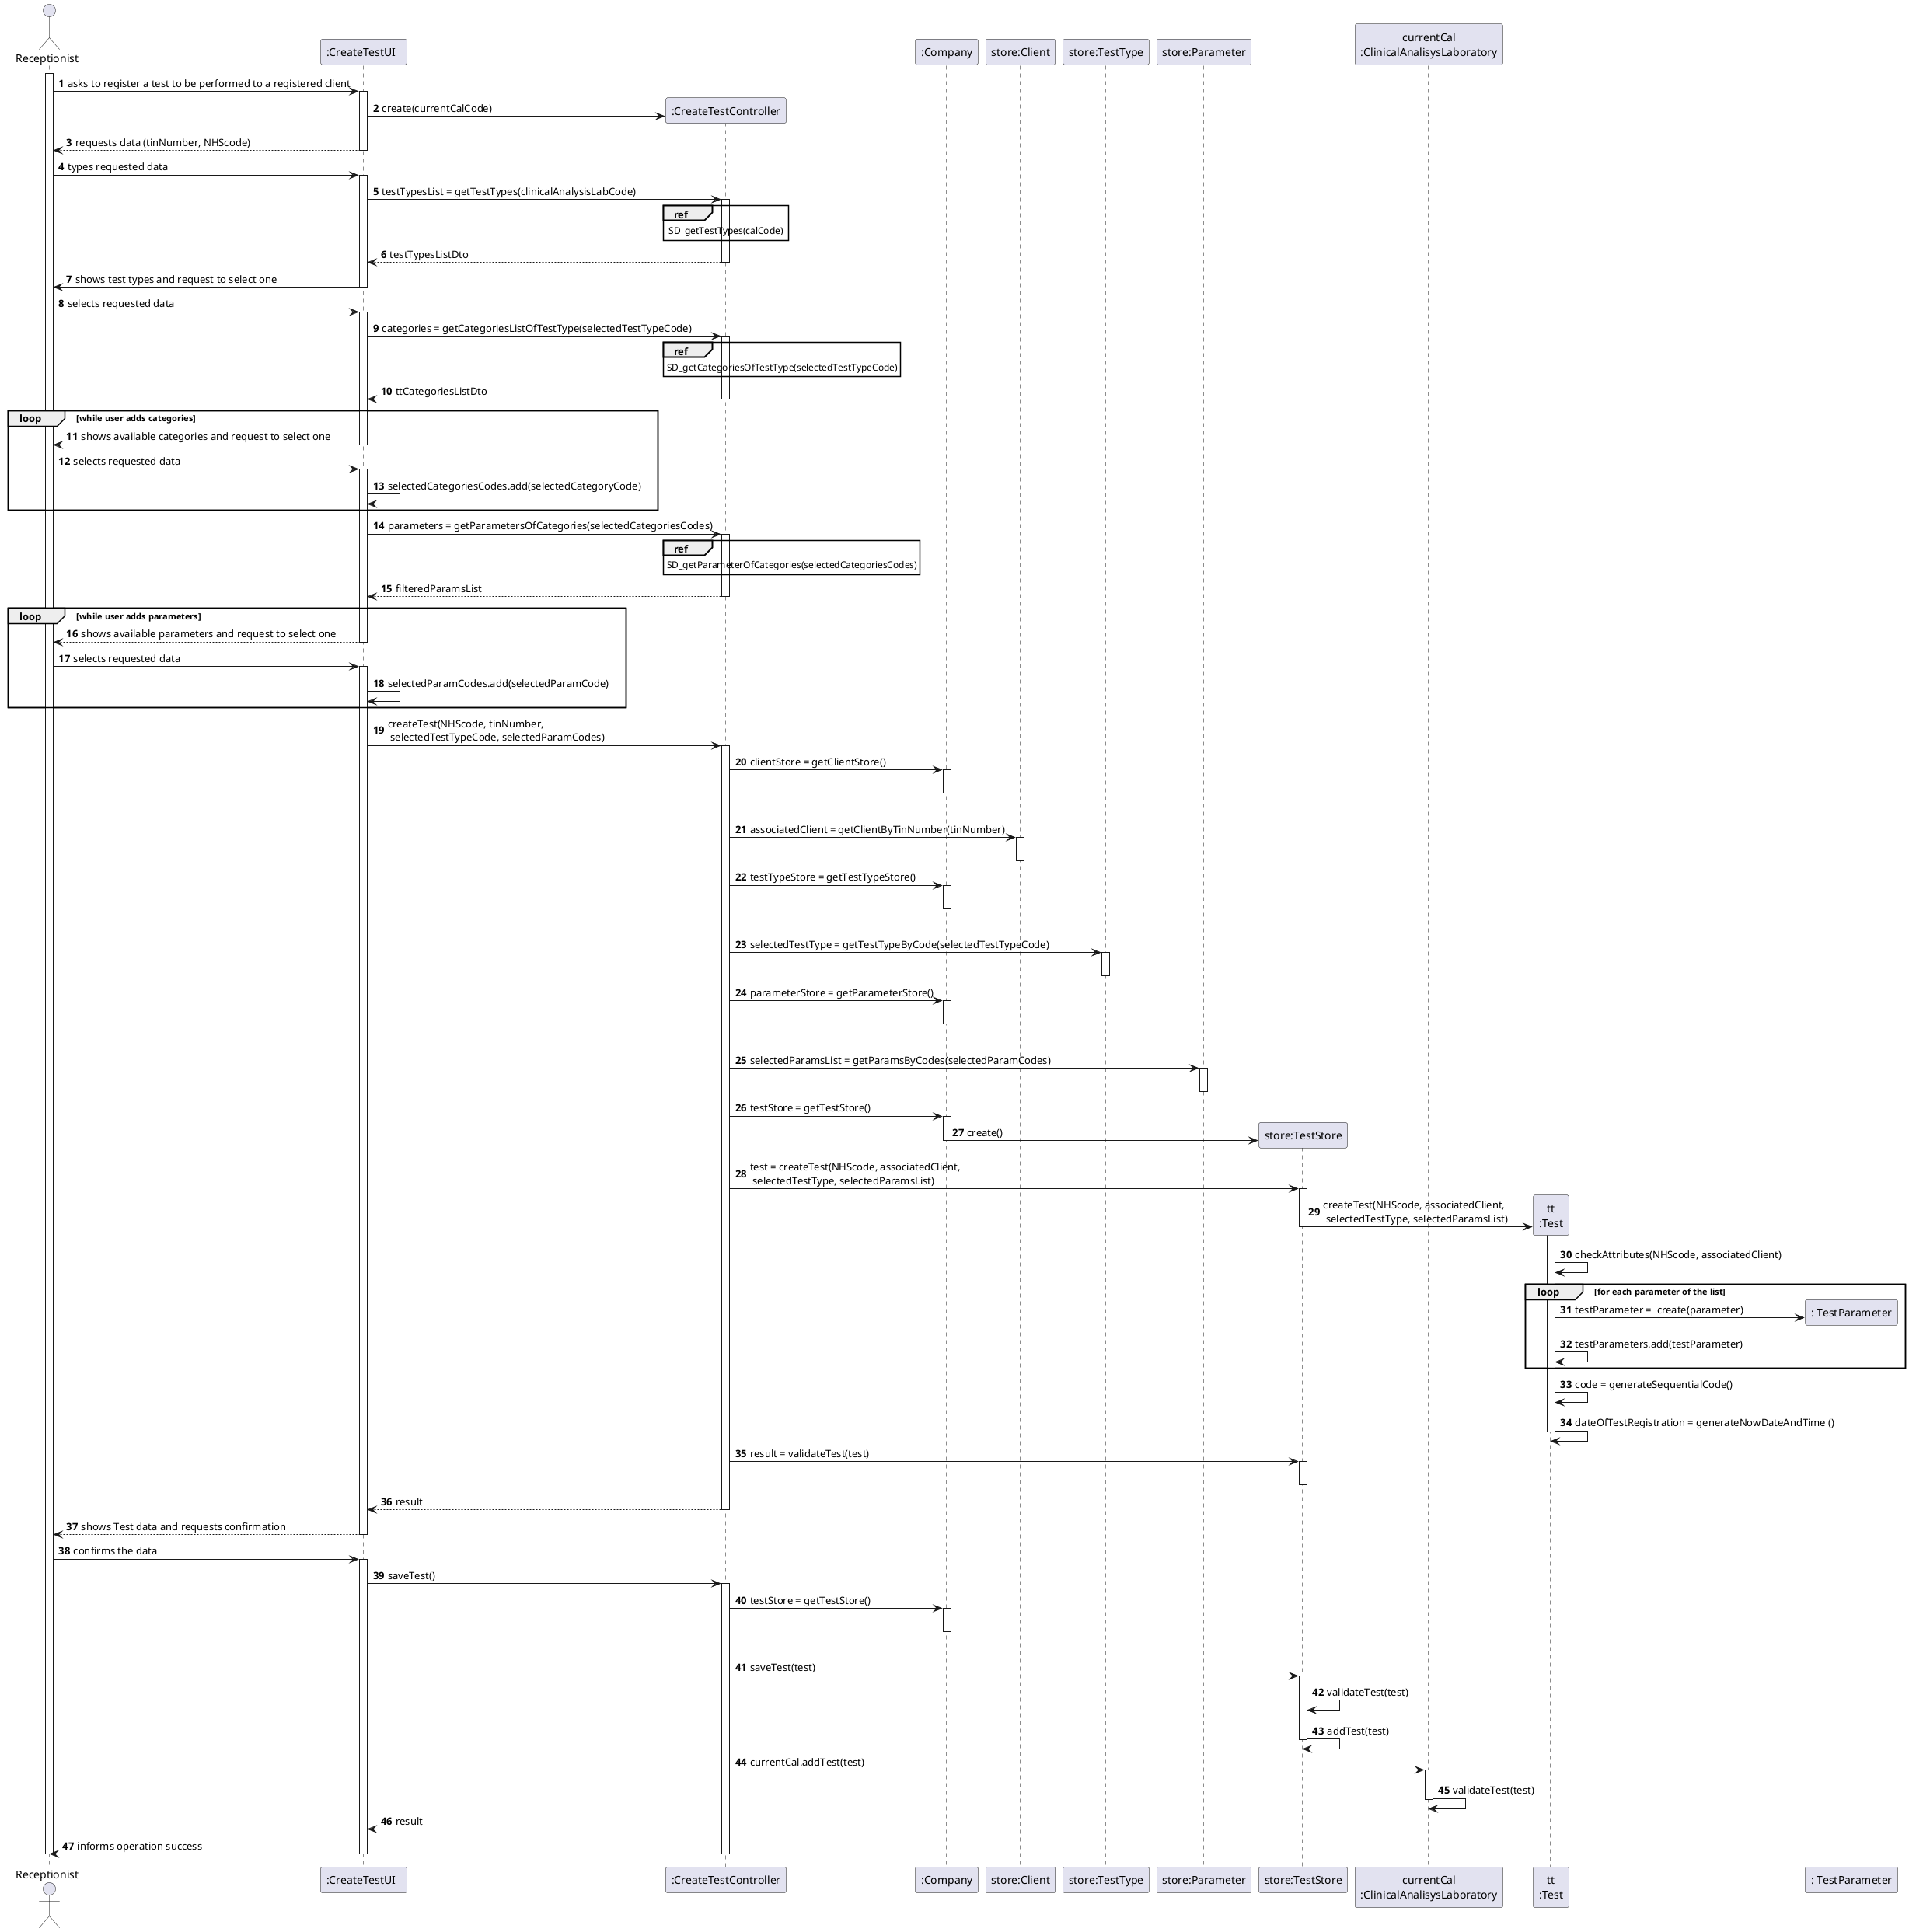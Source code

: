 @startuml
autonumber
'hide footbox
actor "Receptionist" as ADM

participant ":CreateTestUI  " as UI
participant ":CreateTestController" as CTRL
participant ":Company" as PLAT
participant "store:Client" as CLIENT_STORE
participant "store:TestType" as TEST_TYPE_STORE
participant "store:Parameter" as PARAM_STORE

/'participant ":Platform" as PLAT'/
participant "store:TestStore" as ORG
participant "currentCal\n:ClinicalAnalisysLaboratory" as CAL
participant "tt\n:Test" as TAREFA
participant ": TestParameter" as tp

activate ADM
ADM -> UI : asks to register a test to be performed to a registered client
activate UI

UI -> CTRL**: create(currentCalCode)


UI --> ADM : requests data (tinNumber, NHScode)
deactivate UI


ADM -> UI : types requested data
activate UI
UI -> CTRL : testTypesList = getTestTypes(clinicalAnalysisLabCode)
activate CTRL
ref over CTRL
SD_getTestTypes(calCode)
end
CTRL --> UI : testTypesListDto
deactivate CTRL
UI -> ADM : shows test types and request to select one
deactivate UI

ADM -> UI : selects requested data
activate UI

UI -> CTRL : categories = getCategoriesListOfTestType(selectedTestTypeCode)
activate CTRL
ref over CTRL
SD_getCategoriesOfTestType(selectedTestTypeCode)
end

CTRL --> UI : ttCategoriesListDto
deactivate CTRL

loop while user adds categories
UI --> ADM : shows available categories and request to select one
deactivate PLAT
deactivate UI


ADM -> UI : selects requested data
activate UI
UI -> UI : selectedCategoriesCodes.add(selectedCategoryCode)
end

UI -> CTRL : parameters = getParametersOfCategories(selectedCategoriesCodes)
activate CTRL
ref over CTRL
SD_getParameterOfCategories(selectedCategoriesCodes)
end

CTRL --> UI : filteredParamsList
deactivate CTRL

loop while user adds parameters
UI --> ADM : shows available parameters and request to select one
deactivate PLAT
deactivate UI


ADM -> UI : selects requested data
activate UI
UI -> UI : selectedParamCodes.add(selectedParamCode)
end

UI -> CTRL : createTest(NHScode, tinNumber,\n selectedTestTypeCode, selectedParamCodes)
activate CTRL
CTRL -> PLAT : clientStore = getClientStore()
activate PLAT
|||
deactivate PLAT


CTRL -> CLIENT_STORE : associatedClient = getClientByTinNumber(tinNumber)
activate CLIENT_STORE
deactivate CLIENT_STORE



CTRL -> PLAT : testTypeStore = getTestTypeStore()
activate PLAT
|||
deactivate PLAT

CTRL -> TEST_TYPE_STORE : selectedTestType = getTestTypeByCode(selectedTestTypeCode)
activate TEST_TYPE_STORE
deactivate TEST_TYPE_STORE

CTRL -> PLAT : parameterStore = getParameterStore()
activate PLAT
|||
deactivate PLAT

CTRL -> PARAM_STORE : selectedParamsList = getParamsByCodes(selectedParamCodes)
activate PARAM_STORE
deactivate PARAM_STORE


CTRL -> PLAT : testStore = getTestStore()
activate PLAT
PLAT -> ORG** : create()
deactivate PLAT

CTRL -> ORG : test = createTest(NHScode, associatedClient,\n selectedTestType, selectedParamsList)
activate ORG
ORG -> TAREFA** : createTest(NHScode, associatedClient,\n selectedTestType, selectedParamsList)
deactivate ORG

activate TAREFA
TAREFA -> TAREFA : checkAttributes(NHScode, associatedClient)



loop for each parameter of the list
TAREFA -> tp**: testParameter =  create(parameter)
TAREFA -> TAREFA: testParameters.add(testParameter)
end

TAREFA -> TAREFA : code = generateSequentialCode()




TAREFA -> TAREFA : dateOfTestRegistration = generateNowDateAndTime ()
deactivate TAREFA

CTRL -> ORG : result = validateTest(test)
activate ORG
deactivate ORG



CTRL --> UI : result
deactivate CTRL
UI --> ADM : shows Test data and requests confirmation
deactivate PLAT
deactivate UI


ADM -> UI : confirms the data
activate UI
UI -> CTRL : saveTest()
activate CTRL
CTRL -> PLAT : testStore = getTestStore()
activate PLAT
|||
deactivate PLAT

CTRL -> ORG : saveTest(test)
activate ORG

ORG -> ORG: validateTest(test)
ORG -> ORG: addTest(test)
deactivate ORG

CTRL -> CAL : currentCal.addTest(test)
activate CAL

CAL -> CAL : validateTest(test)

deactivate CAL

CTRL --> UI: result

UI --> ADM : informs operation success
deactivate ORG
deactivate CTRL
deactivate UI

deactivate ADM

@enduml
